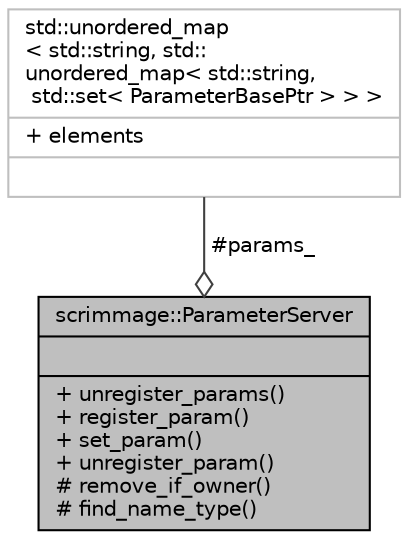 digraph "scrimmage::ParameterServer"
{
 // LATEX_PDF_SIZE
  edge [fontname="Helvetica",fontsize="10",labelfontname="Helvetica",labelfontsize="10"];
  node [fontname="Helvetica",fontsize="10",shape=record];
  Node1 [label="{scrimmage::ParameterServer\n||+ unregister_params()\l+ register_param()\l+ set_param()\l+ unregister_param()\l# remove_if_owner()\l# find_name_type()\l}",height=0.2,width=0.4,color="black", fillcolor="grey75", style="filled", fontcolor="black",tooltip=" "];
  Node2 -> Node1 [color="grey25",fontsize="10",style="solid",label=" #params_" ,arrowhead="odiamond",fontname="Helvetica"];
  Node2 [label="{std::unordered_map\l\< std::string, std::\lunordered_map\< std::string,\l std::set\< ParameterBasePtr \> \> \>\n|+ elements\l|}",height=0.2,width=0.4,color="grey75", fillcolor="white", style="filled",tooltip=" "];
}
